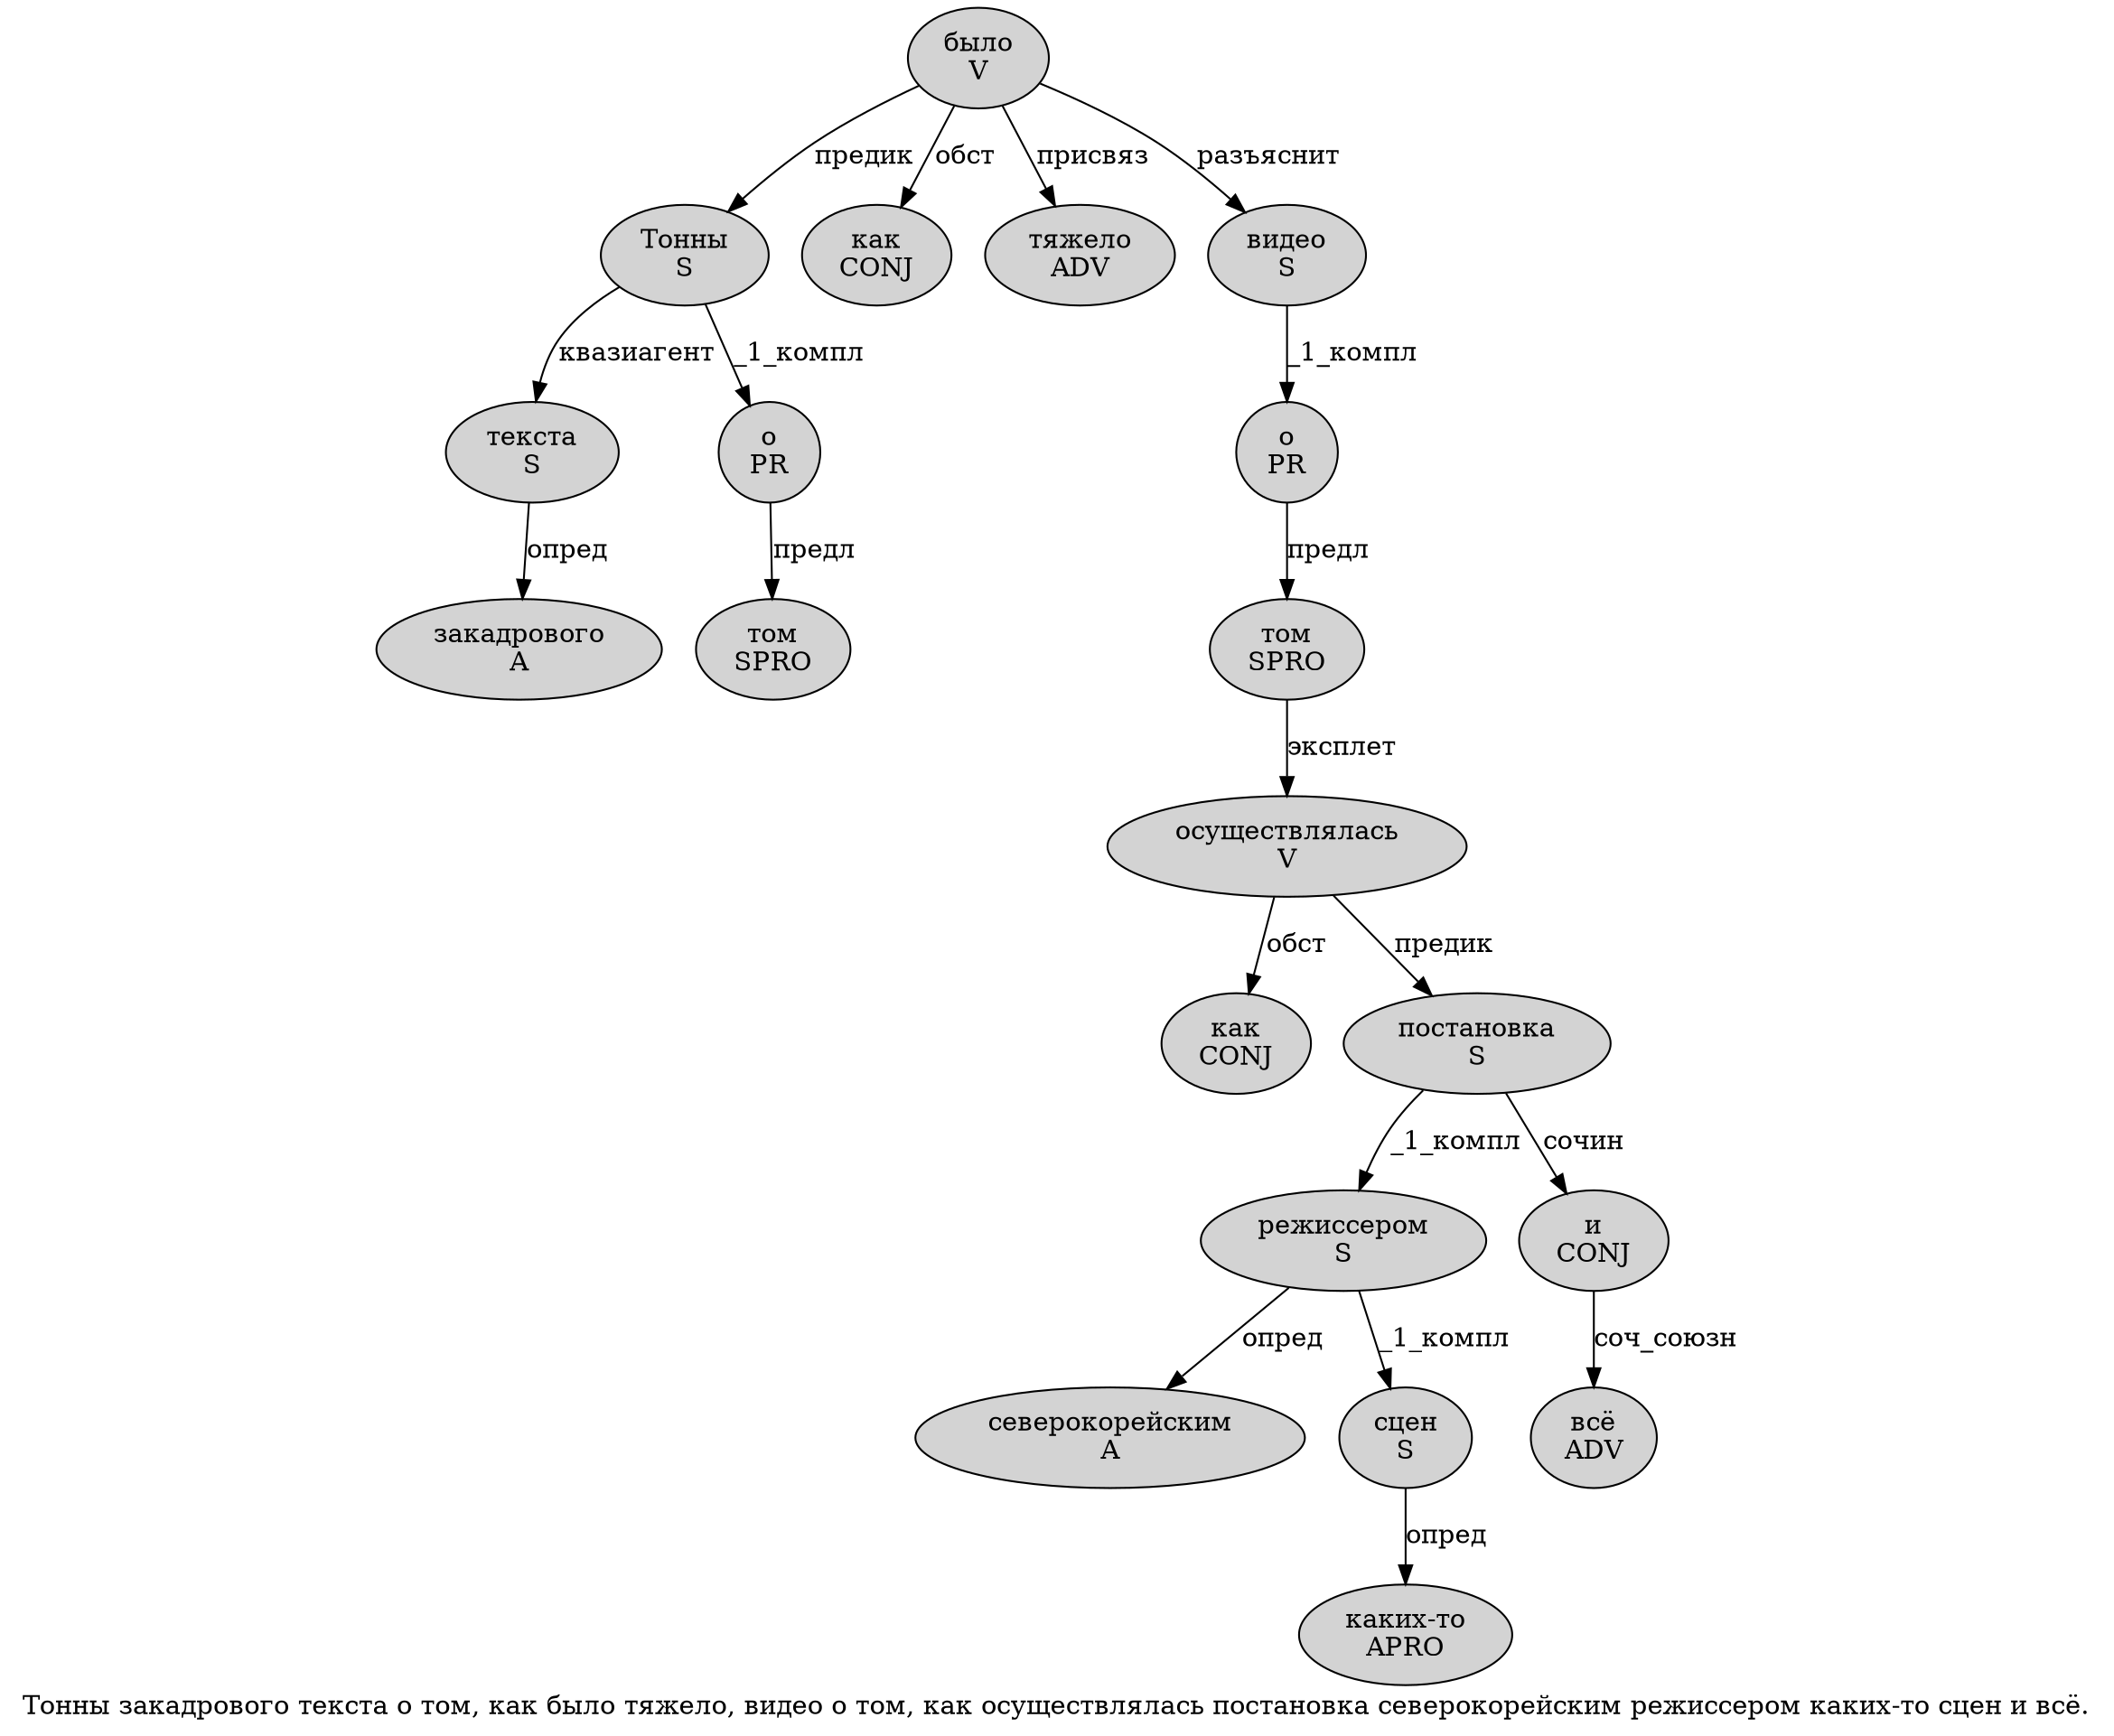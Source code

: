 digraph SENTENCE_2437 {
	graph [label="Тонны закадрового текста о том, как было тяжело, видео о том, как осуществлялась постановка северокорейским режиссером каких-то сцен и всё."]
	node [style=filled]
		0 [label="Тонны
S" color="" fillcolor=lightgray penwidth=1 shape=ellipse]
		1 [label="закадрового
A" color="" fillcolor=lightgray penwidth=1 shape=ellipse]
		2 [label="текста
S" color="" fillcolor=lightgray penwidth=1 shape=ellipse]
		3 [label="о
PR" color="" fillcolor=lightgray penwidth=1 shape=ellipse]
		4 [label="том
SPRO" color="" fillcolor=lightgray penwidth=1 shape=ellipse]
		6 [label="как
CONJ" color="" fillcolor=lightgray penwidth=1 shape=ellipse]
		7 [label="было
V" color="" fillcolor=lightgray penwidth=1 shape=ellipse]
		8 [label="тяжело
ADV" color="" fillcolor=lightgray penwidth=1 shape=ellipse]
		10 [label="видео
S" color="" fillcolor=lightgray penwidth=1 shape=ellipse]
		11 [label="о
PR" color="" fillcolor=lightgray penwidth=1 shape=ellipse]
		12 [label="том
SPRO" color="" fillcolor=lightgray penwidth=1 shape=ellipse]
		14 [label="как
CONJ" color="" fillcolor=lightgray penwidth=1 shape=ellipse]
		15 [label="осуществлялась
V" color="" fillcolor=lightgray penwidth=1 shape=ellipse]
		16 [label="постановка
S" color="" fillcolor=lightgray penwidth=1 shape=ellipse]
		17 [label="северокорейским
A" color="" fillcolor=lightgray penwidth=1 shape=ellipse]
		18 [label="режиссером
S" color="" fillcolor=lightgray penwidth=1 shape=ellipse]
		19 [label="каких-то
APRO" color="" fillcolor=lightgray penwidth=1 shape=ellipse]
		20 [label="сцен
S" color="" fillcolor=lightgray penwidth=1 shape=ellipse]
		21 [label="и
CONJ" color="" fillcolor=lightgray penwidth=1 shape=ellipse]
		22 [label="всё
ADV" color="" fillcolor=lightgray penwidth=1 shape=ellipse]
			10 -> 11 [label="_1_компл"]
			3 -> 4 [label="предл"]
			18 -> 17 [label="опред"]
			18 -> 20 [label="_1_компл"]
			0 -> 2 [label="квазиагент"]
			0 -> 3 [label="_1_компл"]
			16 -> 18 [label="_1_компл"]
			16 -> 21 [label="сочин"]
			2 -> 1 [label="опред"]
			15 -> 14 [label="обст"]
			15 -> 16 [label="предик"]
			20 -> 19 [label="опред"]
			12 -> 15 [label="эксплет"]
			7 -> 0 [label="предик"]
			7 -> 6 [label="обст"]
			7 -> 8 [label="присвяз"]
			7 -> 10 [label="разъяснит"]
			21 -> 22 [label="соч_союзн"]
			11 -> 12 [label="предл"]
}